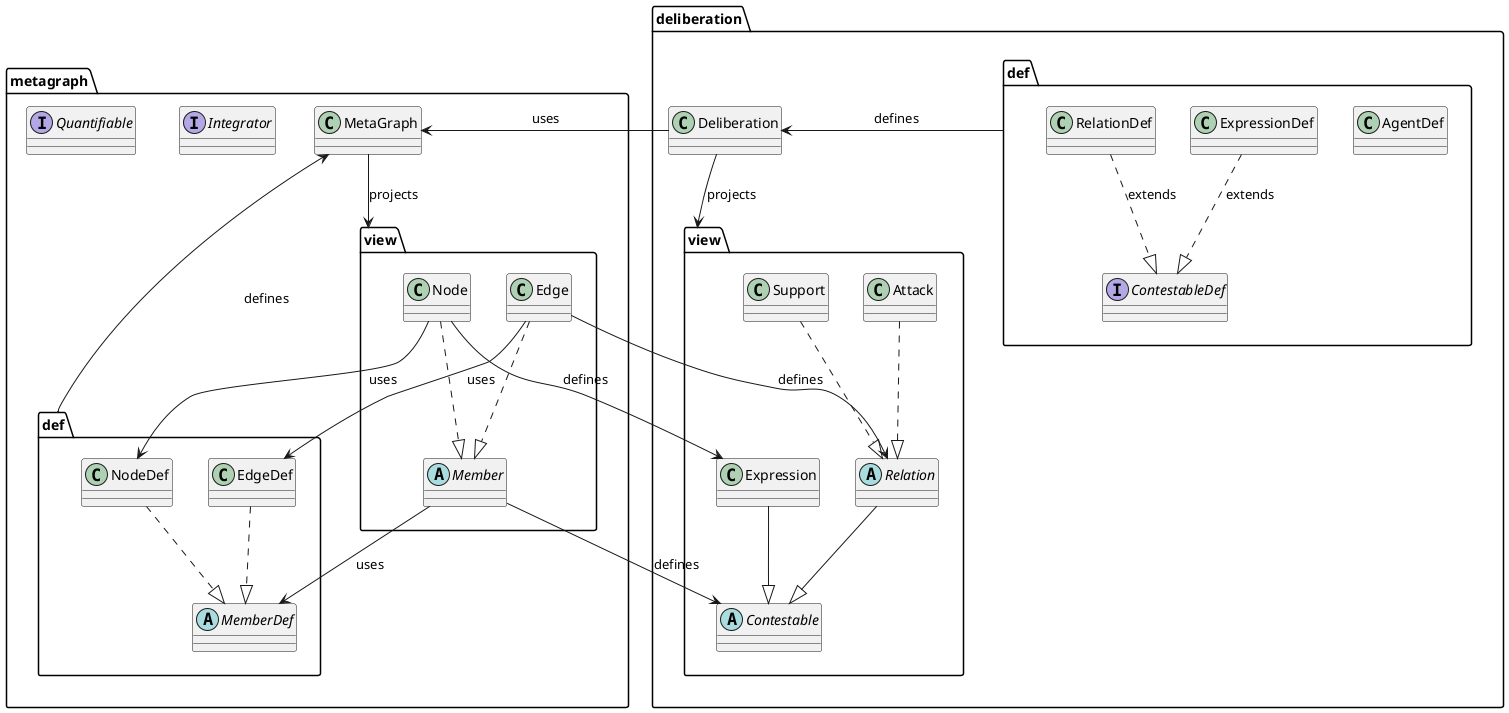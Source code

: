 @startuml

package metagraph {
    package def {
        class EdgeDef
        abstract MemberDef
        class NodeDef

        EdgeDef ..|> MemberDef
        NodeDef ..|> MemberDef
    }

    package view {
        class Edge
        abstract Member
        class Node

        Edge ..|> Member
        Node ..|> Member
    }

    Edge --> EdgeDef : uses
    Member --> MemberDef : uses
    Node --> NodeDef : uses

    interface Integrator
    interface Quantifiable

    class MetaGraph

    def --> MetaGraph : defines
    MetaGraph --> view : projects

}

package deliberation {
    class Deliberation

    package def {
        interface ContestableDef
        class AgentDef
        class ExpressionDef
        class RelationDef

        ExpressionDef ..|> ContestableDef : extends
        RelationDef ..|> ContestableDef : extends
    }

    package view {
        abstract class Relation
        class Attack
        class Support

        Attack ..|> Relation
        Support ..|> Relation

        class Expression

        abstract class Contestable
        Relation --|> Contestable
        Expression --|> Contestable
    }


    MetaGraph <- Deliberation : uses
    def -> Deliberation : defines
    Deliberation --> view : projects

    Node --> Expression : defines
    Edge --> Relation : defines
    Member --> Contestable : defines
}


@enduml